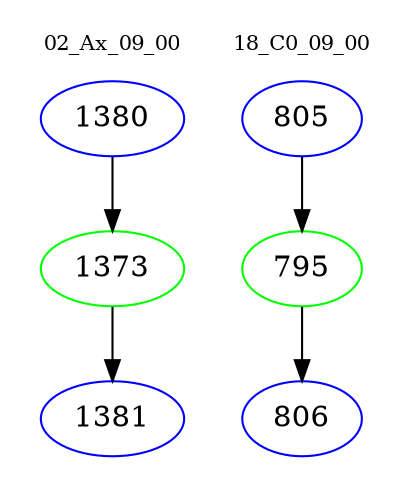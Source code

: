 digraph{
subgraph cluster_0 {
color = white
label = "02_Ax_09_00";
fontsize=10;
T0_1380 [label="1380", color="blue"]
T0_1380 -> T0_1373 [color="black"]
T0_1373 [label="1373", color="green"]
T0_1373 -> T0_1381 [color="black"]
T0_1381 [label="1381", color="blue"]
}
subgraph cluster_1 {
color = white
label = "18_C0_09_00";
fontsize=10;
T1_805 [label="805", color="blue"]
T1_805 -> T1_795 [color="black"]
T1_795 [label="795", color="green"]
T1_795 -> T1_806 [color="black"]
T1_806 [label="806", color="blue"]
}
}
